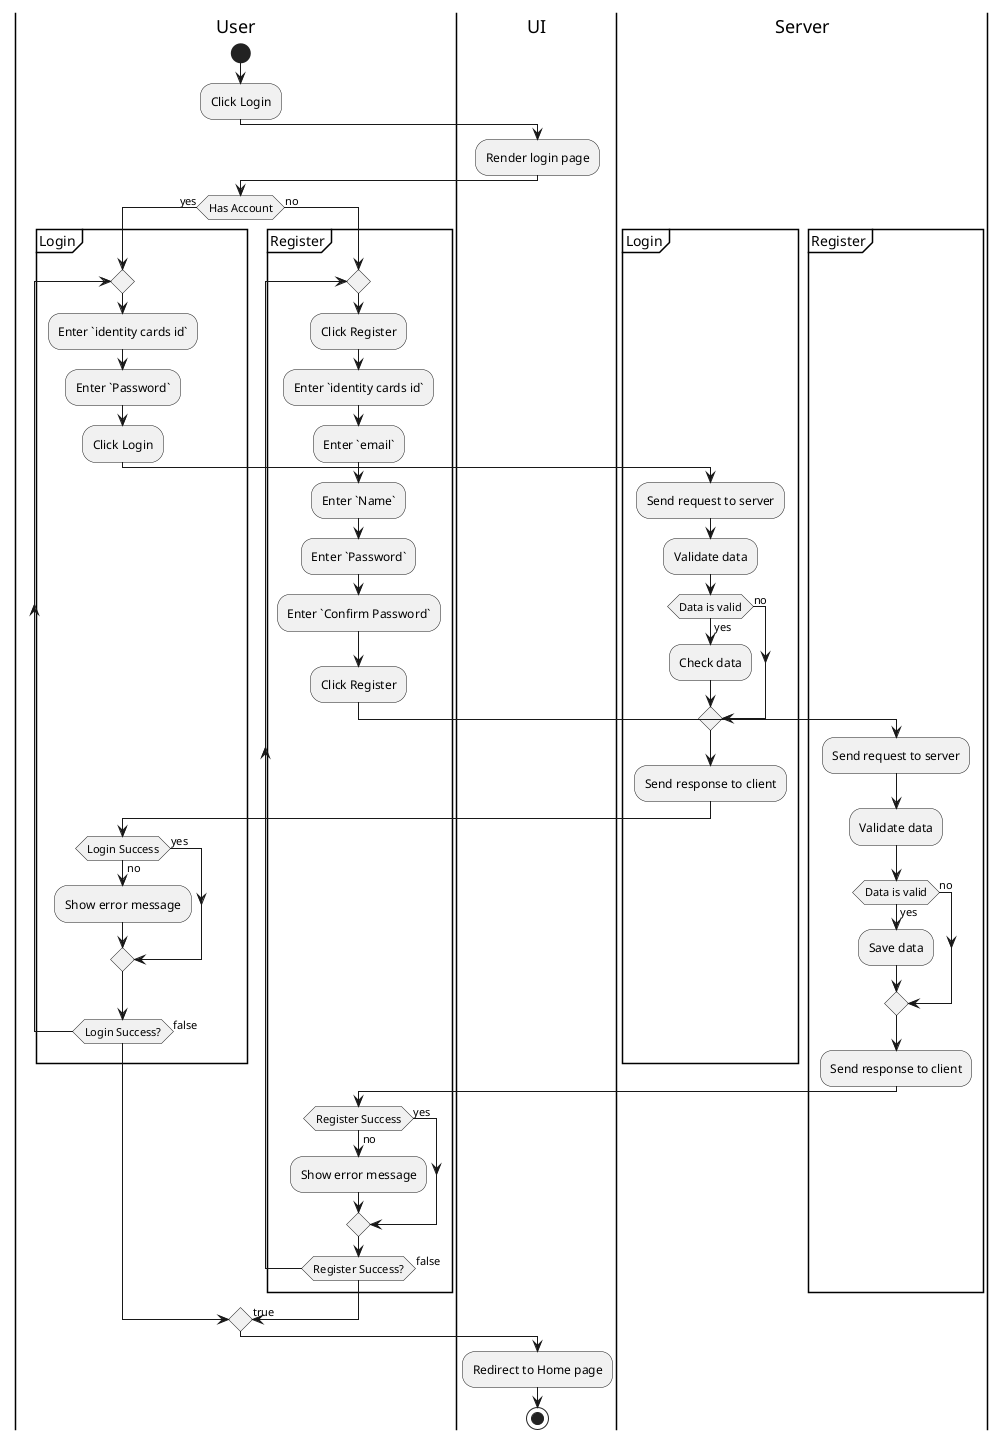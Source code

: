 @startuml
'https://plantuml.com/activity-diagram-beta

|User|
start
    :Click Login;
|UI|
    :Render login page;
|User|
    if (Has Account) then (yes)
        partition Login {
            repeat
                :Enter `identity cards id`;
                :Enter `Password`;
                :Click Login;
|Server|
                :Send request to server;
                :Validate data;
                if (Data is valid) then (yes)
                    :Check data;
                else (no)
                endif
                :Send response to client;
|User|
                if (Login Success) then (yes)
                    else (no)
                    :Show error message;
                    endif
                repeat while (Login Success?) is (false)
        }
    else (no)
        partition Register {
            repeat
                :Click Register;
                :Enter `identity cards id`;
                :Enter `email`;
                :Enter `Name`;
                :Enter `Password`;
                :Enter `Confirm Password`;
                :Click Register;
|Server|
                :Send request to server;
                :Validate data;
                if (Data is valid) then (yes)
                    :Save data;
                else (no)
                endif
                :Send response to client;
|User|
                if (Register Success) then (yes)
                    else (no)
                    :Show error message;
                    endif
            repeat while (Register Success?) is (false)
|UI|
            -> true;
        }
    endif
:Redirect to Home page;
stop
@enduml
